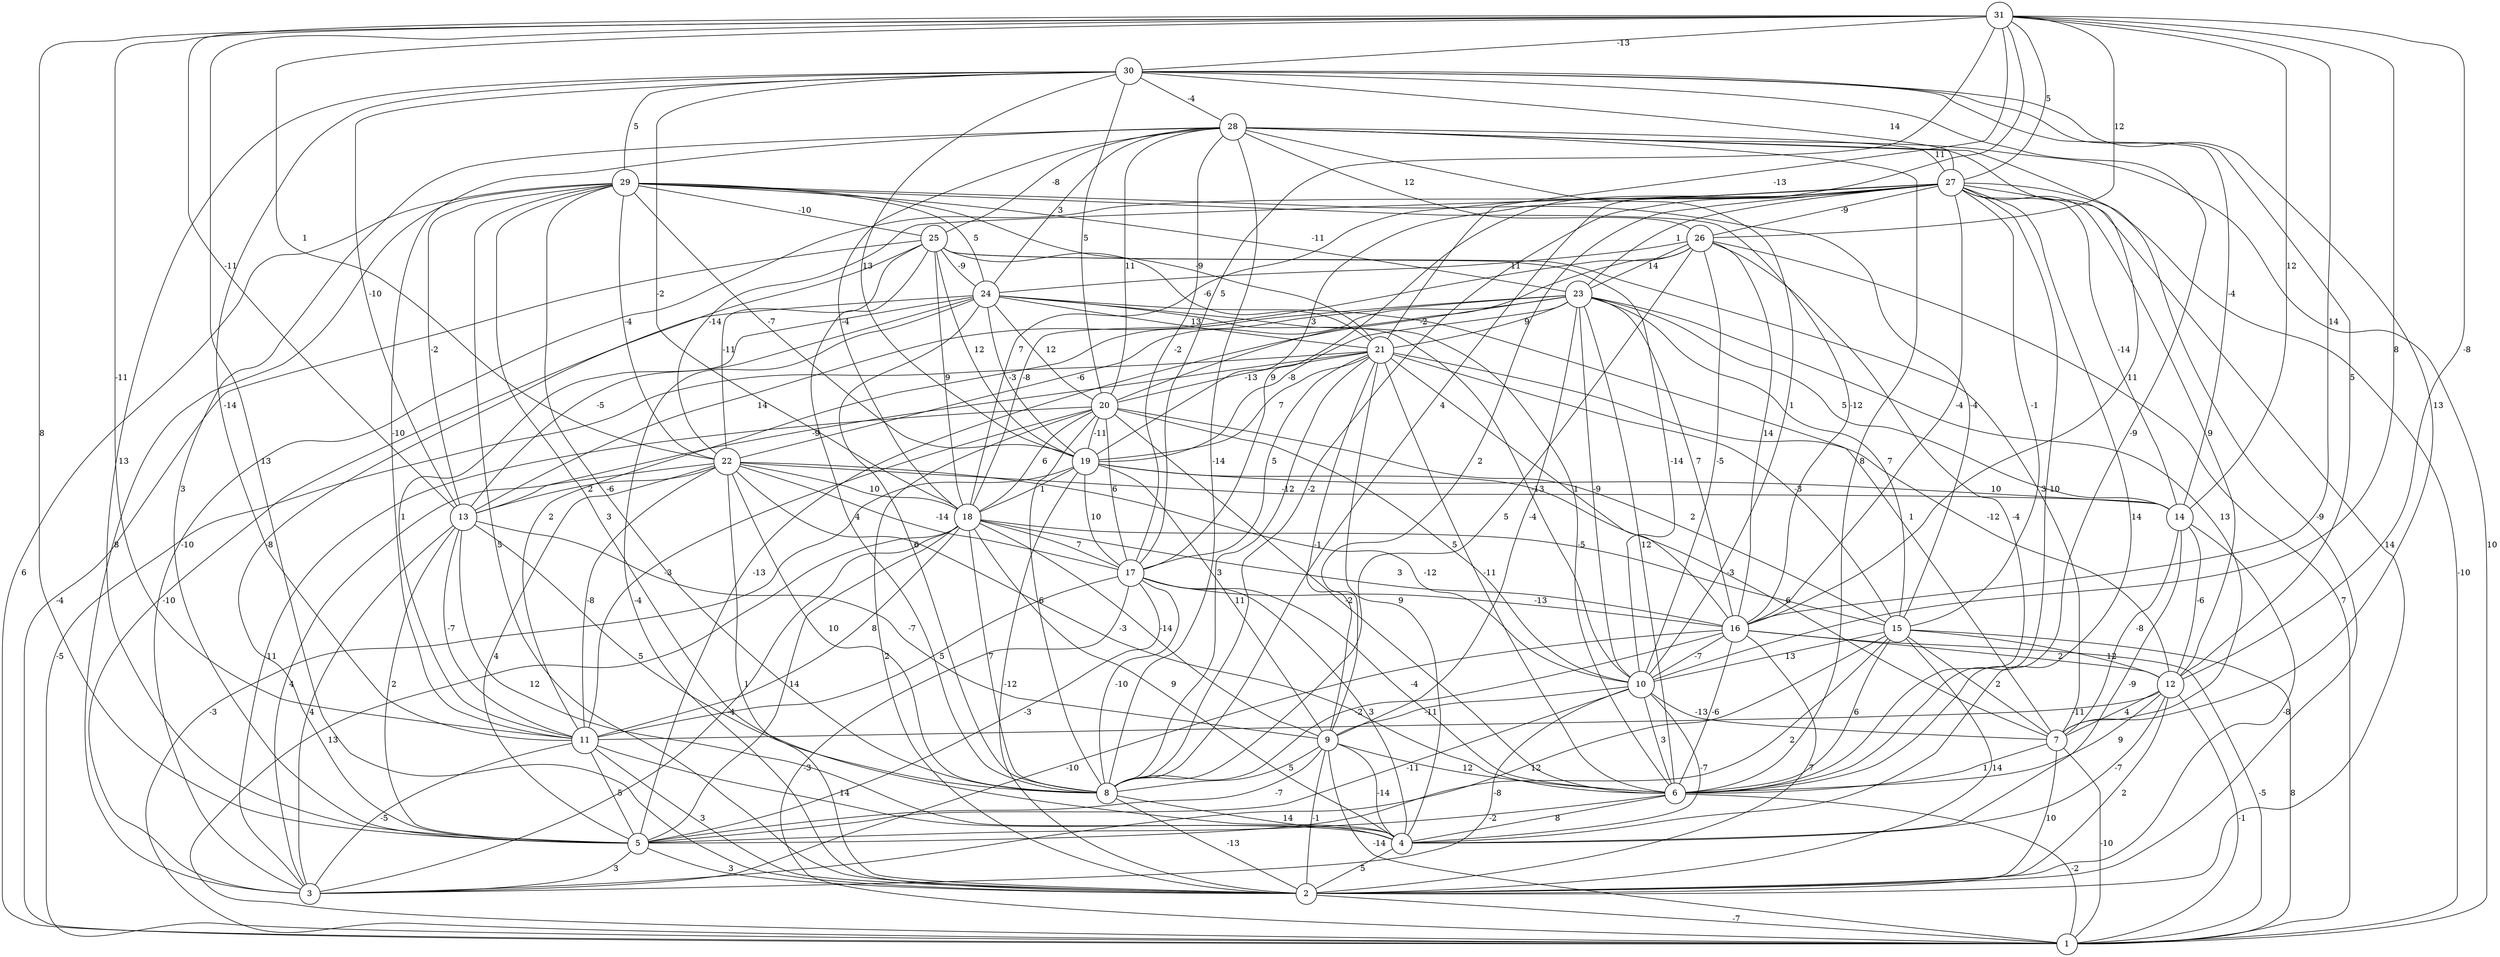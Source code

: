 graph { 
	 fontname="Helvetica,Arial,sans-serif" 
	 node [shape = circle]; 
	 31 -- 2 [label = "13"];
	 31 -- 5 [label = "8"];
	 31 -- 8 [label = "4"];
	 31 -- 10 [label = "8"];
	 31 -- 11 [label = "-11"];
	 31 -- 12 [label = "-8"];
	 31 -- 13 [label = "-11"];
	 31 -- 14 [label = "12"];
	 31 -- 16 [label = "14"];
	 31 -- 17 [label = "5"];
	 31 -- 21 [label = "-13"];
	 31 -- 22 [label = "1"];
	 31 -- 26 [label = "12"];
	 31 -- 27 [label = "5"];
	 31 -- 30 [label = "-13"];
	 30 -- 5 [label = "13"];
	 30 -- 6 [label = "-9"];
	 30 -- 7 [label = "13"];
	 30 -- 11 [label = "-14"];
	 30 -- 12 [label = "5"];
	 30 -- 13 [label = "-10"];
	 30 -- 14 [label = "-4"];
	 30 -- 18 [label = "-2"];
	 30 -- 19 [label = "13"];
	 30 -- 20 [label = "5"];
	 30 -- 27 [label = "14"];
	 30 -- 28 [label = "-4"];
	 30 -- 29 [label = "5"];
	 29 -- 1 [label = "6"];
	 29 -- 2 [label = "5"];
	 29 -- 3 [label = "8"];
	 29 -- 4 [label = "3"];
	 29 -- 8 [label = "-6"];
	 29 -- 13 [label = "-2"];
	 29 -- 15 [label = "-4"];
	 29 -- 16 [label = "-12"];
	 29 -- 19 [label = "-7"];
	 29 -- 21 [label = "-9"];
	 29 -- 22 [label = "-4"];
	 29 -- 23 [label = "-11"];
	 29 -- 24 [label = "5"];
	 29 -- 25 [label = "-10"];
	 28 -- 1 [label = "10"];
	 28 -- 2 [label = "-9"];
	 28 -- 5 [label = "3"];
	 28 -- 6 [label = "8"];
	 28 -- 8 [label = "-14"];
	 28 -- 10 [label = "1"];
	 28 -- 11 [label = "-10"];
	 28 -- 16 [label = "11"];
	 28 -- 17 [label = "-2"];
	 28 -- 18 [label = "-4"];
	 28 -- 20 [label = "11"];
	 28 -- 24 [label = "3"];
	 28 -- 25 [label = "-8"];
	 28 -- 26 [label = "12"];
	 28 -- 27 [label = "11"];
	 27 -- 1 [label = "-10"];
	 27 -- 2 [label = "14"];
	 27 -- 3 [label = "-10"];
	 27 -- 4 [label = "14"];
	 27 -- 6 [label = "-10"];
	 27 -- 8 [label = "-2"];
	 27 -- 9 [label = "2"];
	 27 -- 12 [label = "9"];
	 27 -- 14 [label = "-14"];
	 27 -- 15 [label = "-1"];
	 27 -- 16 [label = "-4"];
	 27 -- 17 [label = "9"];
	 27 -- 18 [label = "7"];
	 27 -- 19 [label = "3"];
	 27 -- 22 [label = "-14"];
	 27 -- 23 [label = "1"];
	 27 -- 26 [label = "-9"];
	 26 -- 1 [label = "7"];
	 26 -- 6 [label = "-4"];
	 26 -- 8 [label = "5"];
	 26 -- 10 [label = "-5"];
	 26 -- 16 [label = "14"];
	 26 -- 18 [label = "-8"];
	 26 -- 20 [label = "-2"];
	 26 -- 23 [label = "14"];
	 26 -- 24 [label = "11"];
	 25 -- 1 [label = "-4"];
	 25 -- 5 [label = "-8"];
	 25 -- 7 [label = "3"];
	 25 -- 8 [label = "4"];
	 25 -- 10 [label = "-14"];
	 25 -- 18 [label = "9"];
	 25 -- 19 [label = "12"];
	 25 -- 21 [label = "-6"];
	 25 -- 22 [label = "-11"];
	 25 -- 24 [label = "-9"];
	 24 -- 2 [label = "-4"];
	 24 -- 3 [label = "-10"];
	 24 -- 6 [label = "-5"];
	 24 -- 7 [label = "1"];
	 24 -- 8 [label = "6"];
	 24 -- 10 [label = "-13"];
	 24 -- 11 [label = "1"];
	 24 -- 13 [label = "-5"];
	 24 -- 19 [label = "-3"];
	 24 -- 20 [label = "12"];
	 24 -- 21 [label = "13"];
	 23 -- 5 [label = "-13"];
	 23 -- 6 [label = "12"];
	 23 -- 7 [label = "13"];
	 23 -- 9 [label = "-4"];
	 23 -- 10 [label = "-9"];
	 23 -- 11 [label = "2"];
	 23 -- 13 [label = "14"];
	 23 -- 14 [label = "5"];
	 23 -- 15 [label = "7"];
	 23 -- 16 [label = "7"];
	 23 -- 19 [label = "-8"];
	 23 -- 21 [label = "9"];
	 23 -- 22 [label = "-6"];
	 22 -- 2 [label = "1"];
	 22 -- 3 [label = "4"];
	 22 -- 5 [label = "4"];
	 22 -- 6 [label = "-3"];
	 22 -- 8 [label = "10"];
	 22 -- 10 [label = "-12"];
	 22 -- 11 [label = "-8"];
	 22 -- 13 [label = "2"];
	 22 -- 14 [label = "-12"];
	 22 -- 17 [label = "-14"];
	 22 -- 18 [label = "10"];
	 21 -- 1 [label = "-5"];
	 21 -- 4 [label = "9"];
	 21 -- 6 [label = "-11"];
	 21 -- 8 [label = "3"];
	 21 -- 9 [label = "-1"];
	 21 -- 12 [label = "-12"];
	 21 -- 13 [label = "-9"];
	 21 -- 15 [label = "-3"];
	 21 -- 16 [label = "1"];
	 21 -- 17 [label = "5"];
	 21 -- 19 [label = "7"];
	 21 -- 20 [label = "-13"];
	 20 -- 2 [label = "2"];
	 20 -- 3 [label = "11"];
	 20 -- 6 [label = "-2"];
	 20 -- 8 [label = "6"];
	 20 -- 10 [label = "5"];
	 20 -- 11 [label = "-3"];
	 20 -- 15 [label = "2"];
	 20 -- 17 [label = "6"];
	 20 -- 18 [label = "6"];
	 20 -- 19 [label = "-11"];
	 19 -- 1 [label = "-3"];
	 19 -- 2 [label = "-12"];
	 19 -- 7 [label = "6"];
	 19 -- 9 [label = "11"];
	 19 -- 14 [label = "10"];
	 19 -- 17 [label = "10"];
	 19 -- 18 [label = "1"];
	 18 -- 1 [label = "13"];
	 18 -- 3 [label = "-4"];
	 18 -- 4 [label = "9"];
	 18 -- 5 [label = "14"];
	 18 -- 8 [label = "7"];
	 18 -- 9 [label = "-14"];
	 18 -- 11 [label = "8"];
	 18 -- 15 [label = "-3"];
	 18 -- 16 [label = "3"];
	 18 -- 17 [label = "7"];
	 17 -- 1 [label = "-3"];
	 17 -- 4 [label = "3"];
	 17 -- 5 [label = "-3"];
	 17 -- 6 [label = "-4"];
	 17 -- 8 [label = "-10"];
	 17 -- 11 [label = "5"];
	 17 -- 16 [label = "-13"];
	 16 -- 1 [label = "-5"];
	 16 -- 2 [label = "7"];
	 16 -- 3 [label = "-10"];
	 16 -- 6 [label = "-6"];
	 16 -- 8 [label = "-2"];
	 16 -- 10 [label = "-7"];
	 16 -- 12 [label = "2"];
	 15 -- 1 [label = "8"];
	 15 -- 2 [label = "14"];
	 15 -- 3 [label = "12"];
	 15 -- 5 [label = "2"];
	 15 -- 6 [label = "6"];
	 15 -- 7 [label = "2"];
	 15 -- 10 [label = "13"];
	 15 -- 12 [label = "12"];
	 14 -- 2 [label = "-8"];
	 14 -- 4 [label = "-9"];
	 14 -- 7 [label = "-8"];
	 14 -- 12 [label = "-6"];
	 13 -- 3 [label = "4"];
	 13 -- 4 [label = "12"];
	 13 -- 5 [label = "2"];
	 13 -- 8 [label = "5"];
	 13 -- 9 [label = "-7"];
	 13 -- 11 [label = "-7"];
	 12 -- 1 [label = "-1"];
	 12 -- 2 [label = "2"];
	 12 -- 4 [label = "-7"];
	 12 -- 6 [label = "9"];
	 12 -- 7 [label = "4"];
	 12 -- 11 [label = "-11"];
	 11 -- 2 [label = "3"];
	 11 -- 3 [label = "-5"];
	 11 -- 4 [label = "14"];
	 11 -- 5 [label = "5"];
	 10 -- 3 [label = "-8"];
	 10 -- 4 [label = "-7"];
	 10 -- 5 [label = "-11"];
	 10 -- 6 [label = "3"];
	 10 -- 7 [label = "-13"];
	 10 -- 9 [label = "-11"];
	 9 -- 1 [label = "-14"];
	 9 -- 2 [label = "-1"];
	 9 -- 4 [label = "-14"];
	 9 -- 5 [label = "-7"];
	 9 -- 6 [label = "12"];
	 9 -- 8 [label = "5"];
	 8 -- 2 [label = "-13"];
	 8 -- 4 [label = "14"];
	 7 -- 1 [label = "-10"];
	 7 -- 2 [label = "10"];
	 7 -- 6 [label = "1"];
	 6 -- 1 [label = "-2"];
	 6 -- 4 [label = "8"];
	 6 -- 5 [label = "-2"];
	 5 -- 2 [label = "3"];
	 5 -- 3 [label = "3"];
	 4 -- 2 [label = "5"];
	 2 -- 1 [label = "-7"];
	 1;
	 2;
	 3;
	 4;
	 5;
	 6;
	 7;
	 8;
	 9;
	 10;
	 11;
	 12;
	 13;
	 14;
	 15;
	 16;
	 17;
	 18;
	 19;
	 20;
	 21;
	 22;
	 23;
	 24;
	 25;
	 26;
	 27;
	 28;
	 29;
	 30;
	 31;
}
